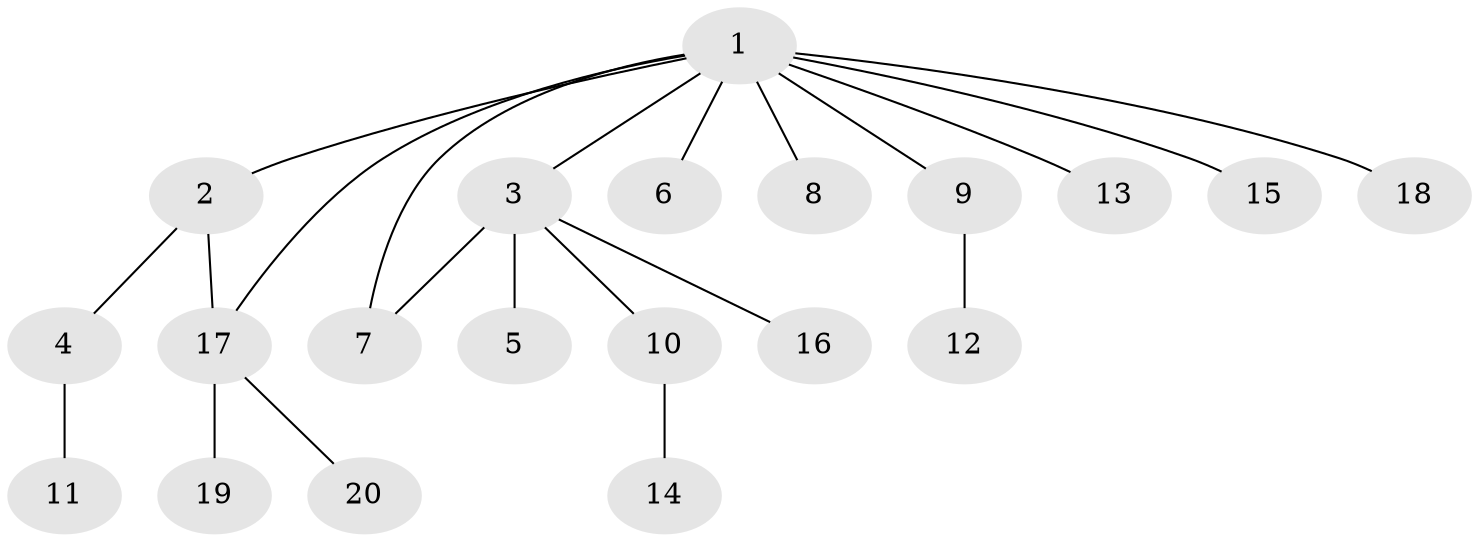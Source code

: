 // Generated by graph-tools (version 1.1) at 2025/46/02/15/25 05:46:28]
// undirected, 20 vertices, 21 edges
graph export_dot {
graph [start="1"]
  node [color=gray90,style=filled];
  1;
  2;
  3;
  4;
  5;
  6;
  7;
  8;
  9;
  10;
  11;
  12;
  13;
  14;
  15;
  16;
  17;
  18;
  19;
  20;
  1 -- 2;
  1 -- 3;
  1 -- 6;
  1 -- 7;
  1 -- 8;
  1 -- 9;
  1 -- 13;
  1 -- 15;
  1 -- 17;
  1 -- 18;
  2 -- 4;
  2 -- 17;
  3 -- 5;
  3 -- 7;
  3 -- 10;
  3 -- 16;
  4 -- 11;
  9 -- 12;
  10 -- 14;
  17 -- 19;
  17 -- 20;
}

